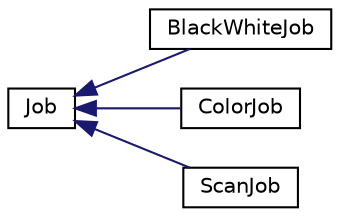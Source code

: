 digraph "Graphical Class Hierarchy"
{
 // LATEX_PDF_SIZE
  edge [fontname="Helvetica",fontsize="10",labelfontname="Helvetica",labelfontsize="10"];
  node [fontname="Helvetica",fontsize="10",shape=record];
  rankdir="LR";
  Node0 [label="Job",height=0.2,width=0.4,color="black", fillcolor="white", style="filled",URL="$class_job.html",tooltip=" "];
  Node0 -> Node1 [dir="back",color="midnightblue",fontsize="10",style="solid",fontname="Helvetica"];
  Node1 [label="BlackWhiteJob",height=0.2,width=0.4,color="black", fillcolor="white", style="filled",URL="$class_black_white_job.html",tooltip=" "];
  Node0 -> Node2 [dir="back",color="midnightblue",fontsize="10",style="solid",fontname="Helvetica"];
  Node2 [label="ColorJob",height=0.2,width=0.4,color="black", fillcolor="white", style="filled",URL="$class_color_job.html",tooltip=" "];
  Node0 -> Node3 [dir="back",color="midnightblue",fontsize="10",style="solid",fontname="Helvetica"];
  Node3 [label="ScanJob",height=0.2,width=0.4,color="black", fillcolor="white", style="filled",URL="$class_scan_job.html",tooltip=" "];
}
